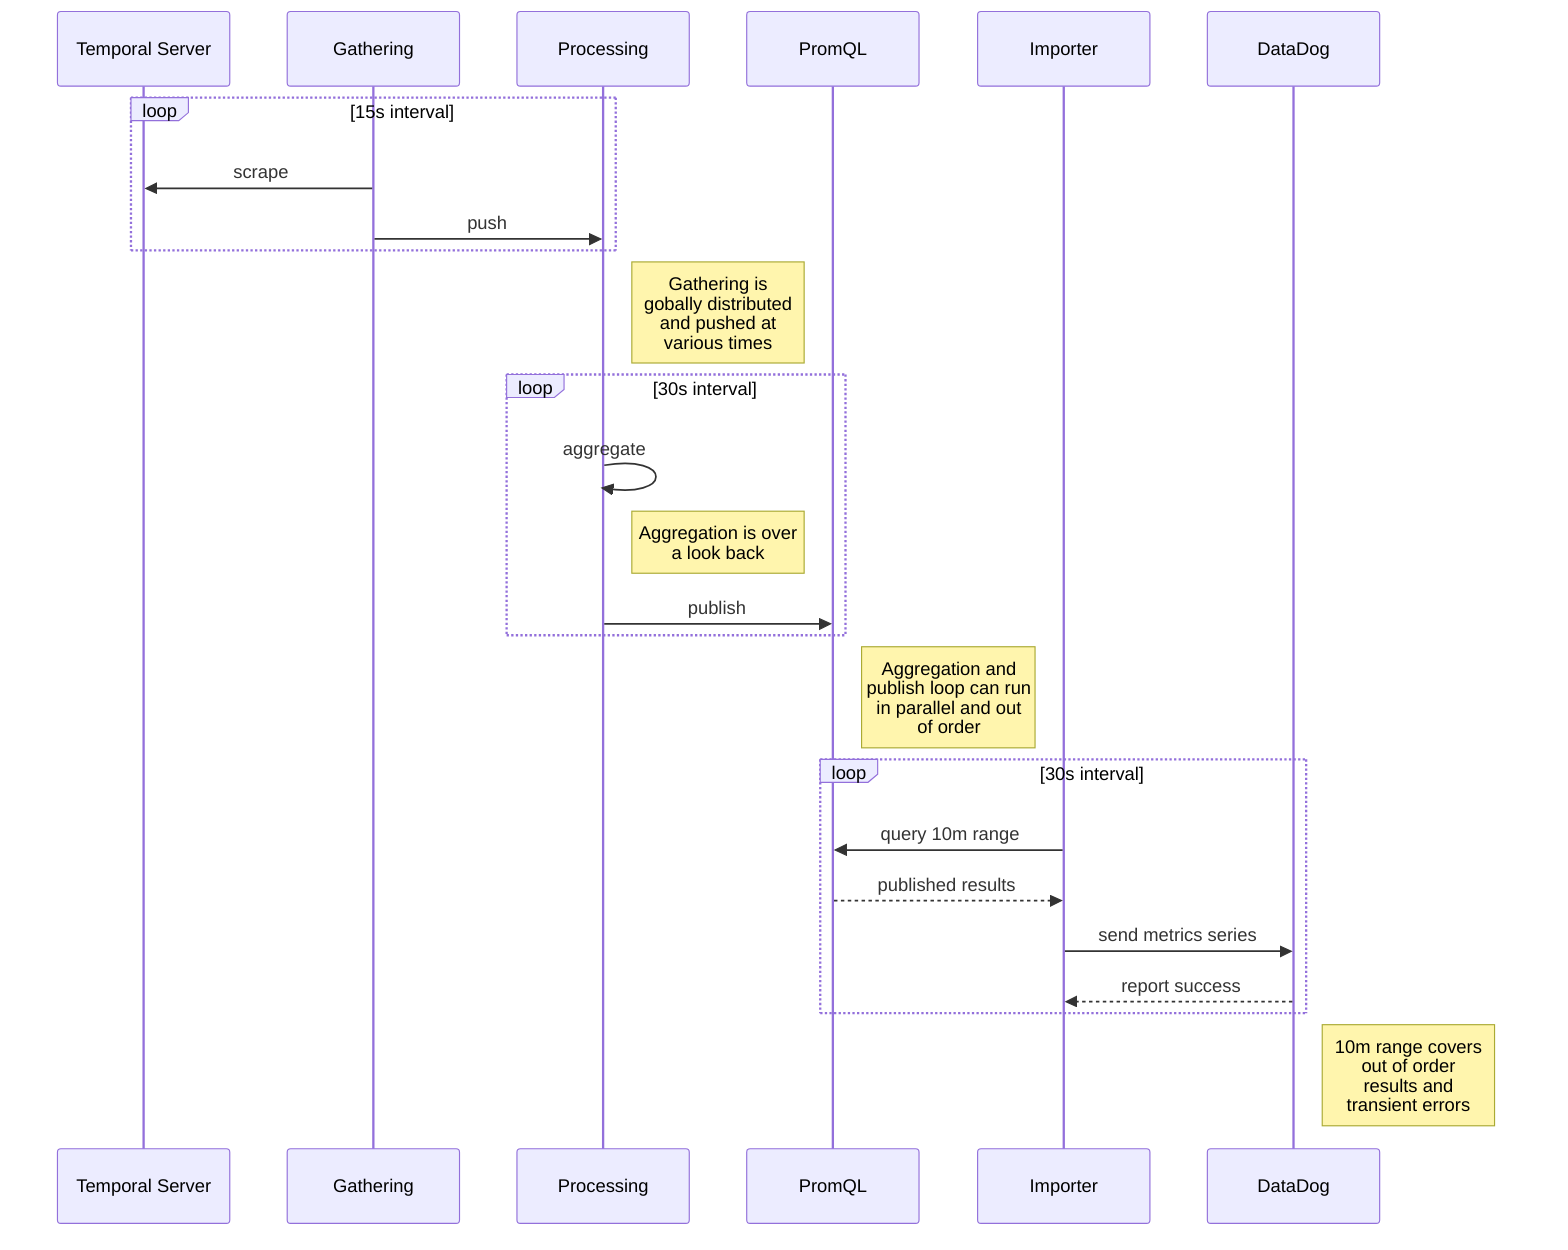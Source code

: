 sequenceDiagram
    participant Temporal Server
    participant Gathering
    participant Processing
    participant PromQL
    participant Importer
    participant DataDog
    loop 15s interval
        Gathering ->> Temporal Server: scrape
        Gathering ->> Processing: push
    end 
    Note right of Processing: Gathering is<br>gobally distributed<br>and pushed at<br>various times
    loop 30s interval
        Processing ->> Processing: aggregate
            Note right of Processing: Aggregation is over<br>a look back
        Processing ->> PromQL: publish
    end
    Note right of PromQL: Aggregation and<br>publish loop can run<br>in parallel and out<br>of order
    loop 30s interval
        Importer ->> PromQL: query 10m range
        PromQL -->> Importer: published results
        Importer ->> DataDog: send metrics series
        DataDog -->> Importer: report success
    end
    Note right of DataDog: 10m range covers<br>out of order<br>results and<br>transient errors
